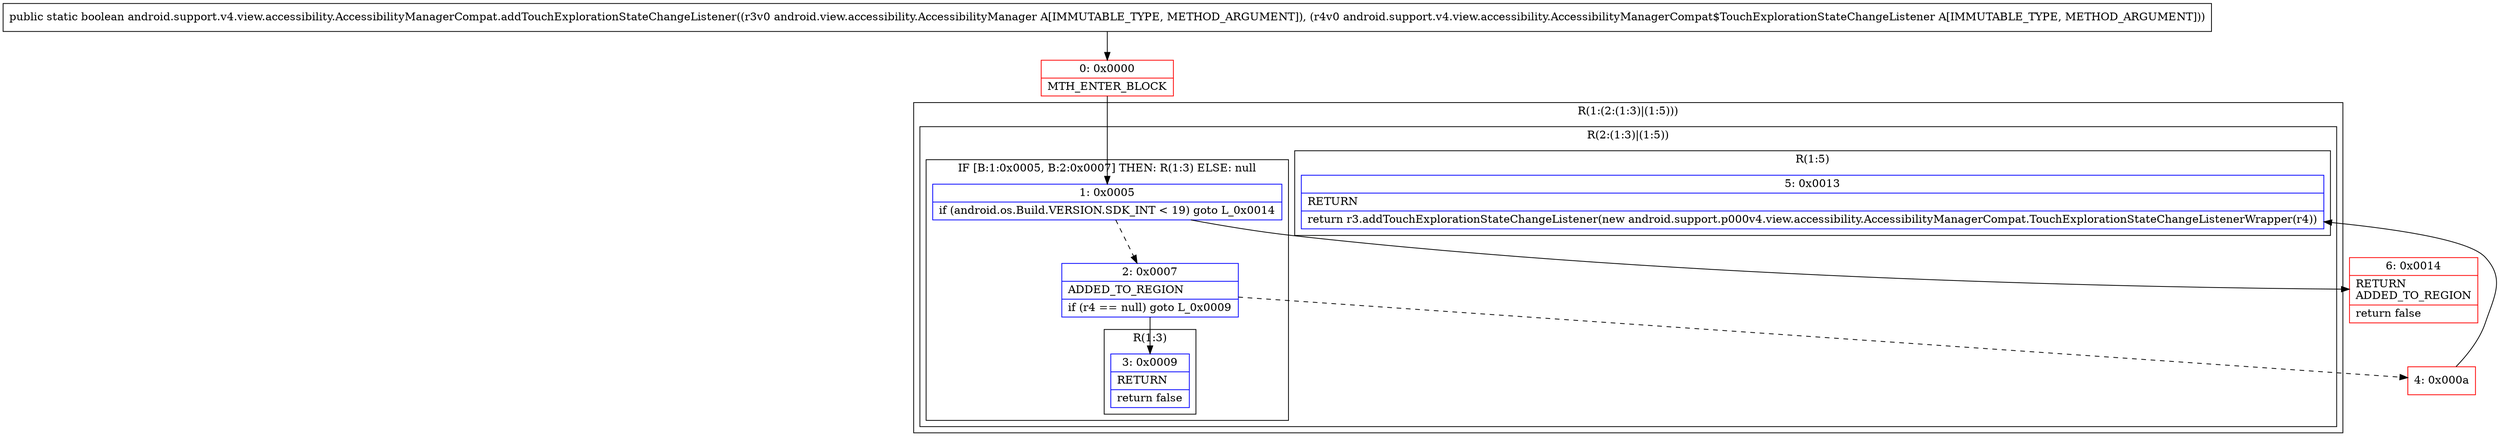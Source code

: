 digraph "CFG forandroid.support.v4.view.accessibility.AccessibilityManagerCompat.addTouchExplorationStateChangeListener(Landroid\/view\/accessibility\/AccessibilityManager;Landroid\/support\/v4\/view\/accessibility\/AccessibilityManagerCompat$TouchExplorationStateChangeListener;)Z" {
subgraph cluster_Region_1094986605 {
label = "R(1:(2:(1:3)|(1:5)))";
node [shape=record,color=blue];
subgraph cluster_Region_449508209 {
label = "R(2:(1:3)|(1:5))";
node [shape=record,color=blue];
subgraph cluster_IfRegion_314930554 {
label = "IF [B:1:0x0005, B:2:0x0007] THEN: R(1:3) ELSE: null";
node [shape=record,color=blue];
Node_1 [shape=record,label="{1\:\ 0x0005|if (android.os.Build.VERSION.SDK_INT \< 19) goto L_0x0014\l}"];
Node_2 [shape=record,label="{2\:\ 0x0007|ADDED_TO_REGION\l|if (r4 == null) goto L_0x0009\l}"];
subgraph cluster_Region_374252683 {
label = "R(1:3)";
node [shape=record,color=blue];
Node_3 [shape=record,label="{3\:\ 0x0009|RETURN\l|return false\l}"];
}
}
subgraph cluster_Region_1991375468 {
label = "R(1:5)";
node [shape=record,color=blue];
Node_5 [shape=record,label="{5\:\ 0x0013|RETURN\l|return r3.addTouchExplorationStateChangeListener(new android.support.p000v4.view.accessibility.AccessibilityManagerCompat.TouchExplorationStateChangeListenerWrapper(r4))\l}"];
}
}
}
Node_0 [shape=record,color=red,label="{0\:\ 0x0000|MTH_ENTER_BLOCK\l}"];
Node_4 [shape=record,color=red,label="{4\:\ 0x000a}"];
Node_6 [shape=record,color=red,label="{6\:\ 0x0014|RETURN\lADDED_TO_REGION\l|return false\l}"];
MethodNode[shape=record,label="{public static boolean android.support.v4.view.accessibility.AccessibilityManagerCompat.addTouchExplorationStateChangeListener((r3v0 android.view.accessibility.AccessibilityManager A[IMMUTABLE_TYPE, METHOD_ARGUMENT]), (r4v0 android.support.v4.view.accessibility.AccessibilityManagerCompat$TouchExplorationStateChangeListener A[IMMUTABLE_TYPE, METHOD_ARGUMENT])) }"];
MethodNode -> Node_0;
Node_1 -> Node_2[style=dashed];
Node_1 -> Node_6;
Node_2 -> Node_3;
Node_2 -> Node_4[style=dashed];
Node_0 -> Node_1;
Node_4 -> Node_5;
}

